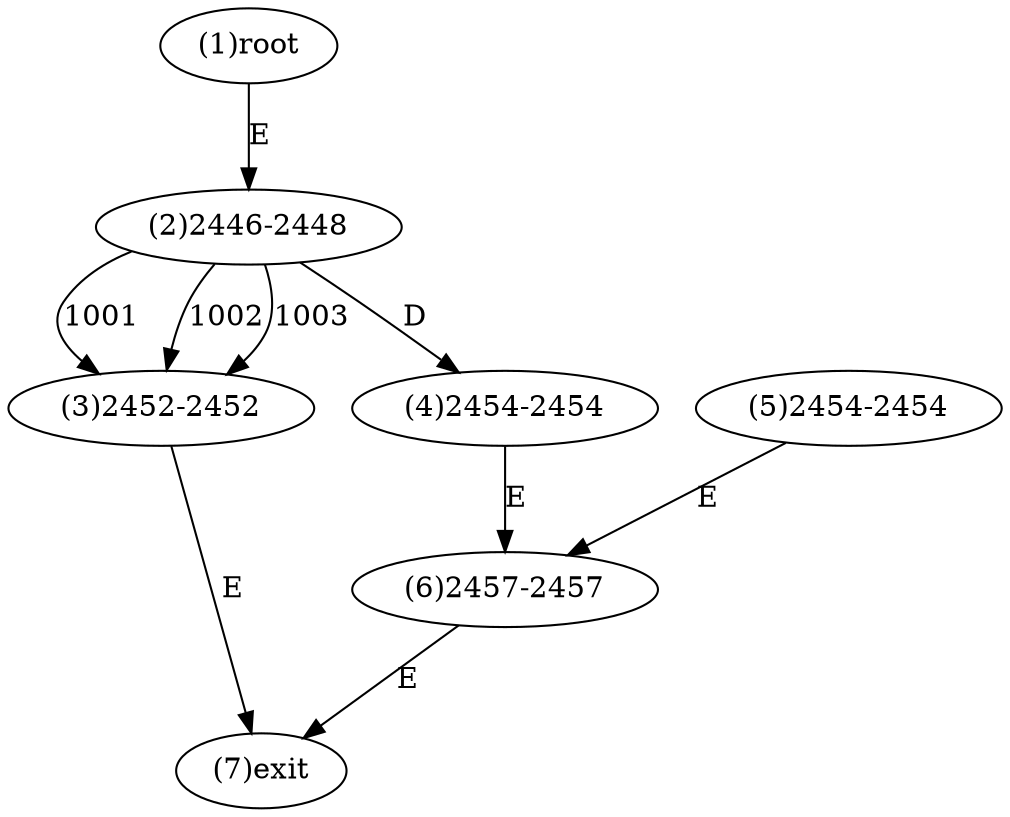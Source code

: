 digraph "" { 
1[ label="(1)root"];
2[ label="(2)2446-2448"];
3[ label="(3)2452-2452"];
4[ label="(4)2454-2454"];
5[ label="(5)2454-2454"];
6[ label="(6)2457-2457"];
7[ label="(7)exit"];
1->2[ label="E"];
2->3[ label="1001"];
2->3[ label="1002"];
2->3[ label="1003"];
2->4[ label="D"];
3->7[ label="E"];
4->6[ label="E"];
5->6[ label="E"];
6->7[ label="E"];
}